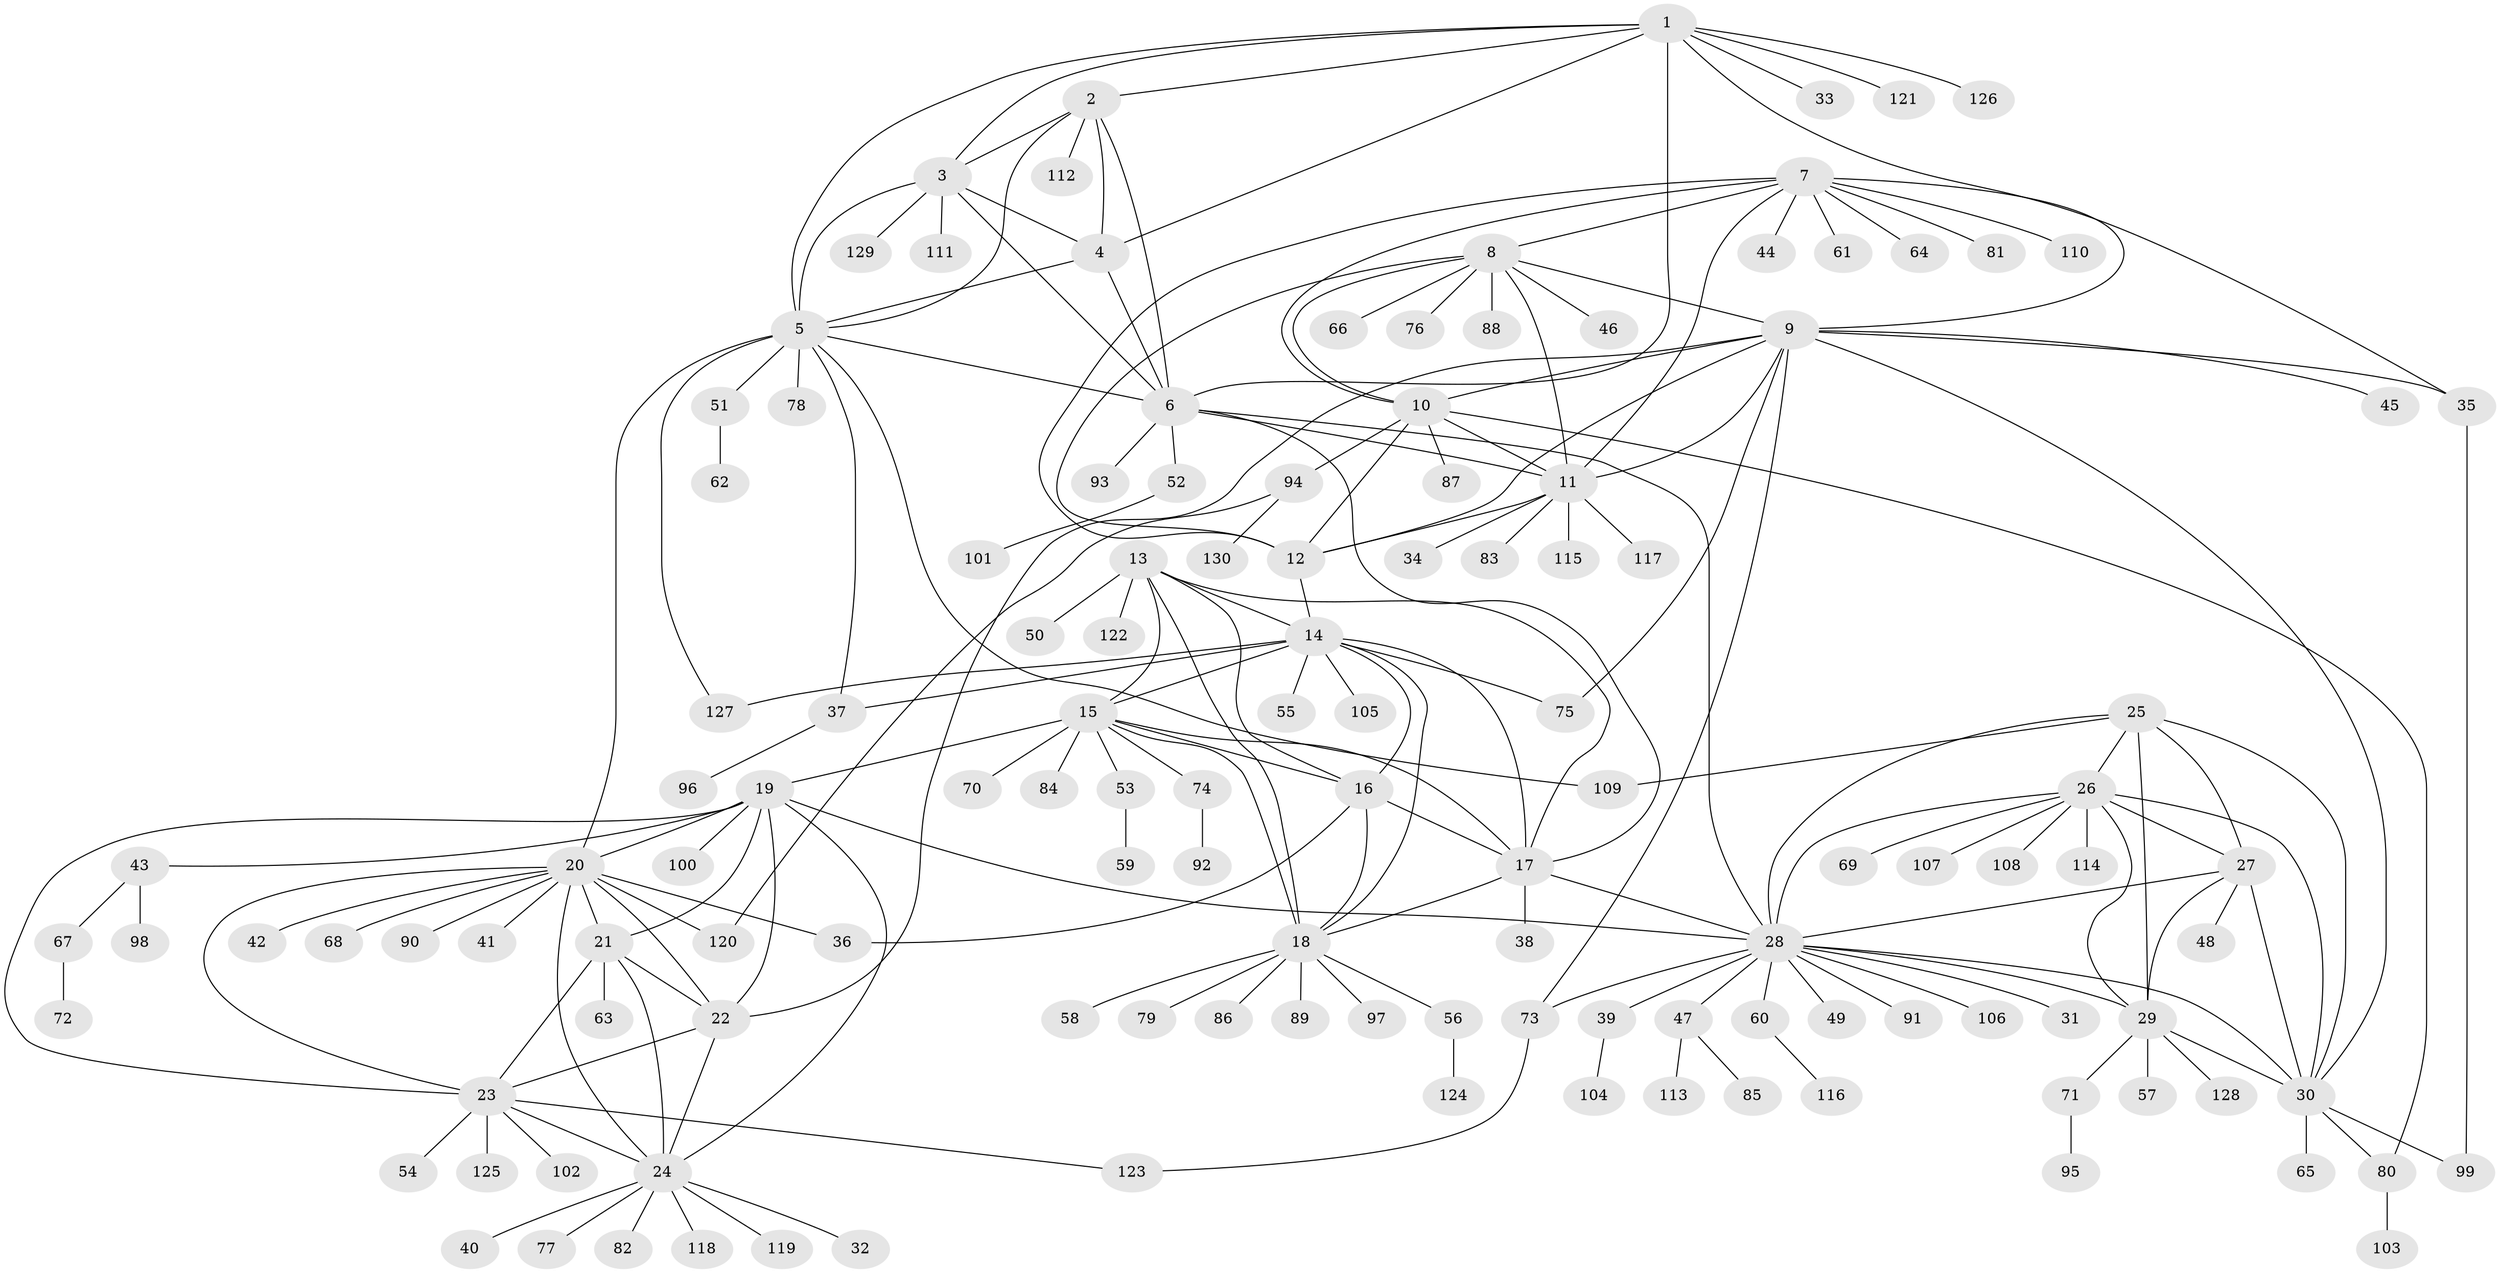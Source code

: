 // Generated by graph-tools (version 1.1) at 2025/37/03/09/25 02:37:25]
// undirected, 130 vertices, 196 edges
graph export_dot {
graph [start="1"]
  node [color=gray90,style=filled];
  1;
  2;
  3;
  4;
  5;
  6;
  7;
  8;
  9;
  10;
  11;
  12;
  13;
  14;
  15;
  16;
  17;
  18;
  19;
  20;
  21;
  22;
  23;
  24;
  25;
  26;
  27;
  28;
  29;
  30;
  31;
  32;
  33;
  34;
  35;
  36;
  37;
  38;
  39;
  40;
  41;
  42;
  43;
  44;
  45;
  46;
  47;
  48;
  49;
  50;
  51;
  52;
  53;
  54;
  55;
  56;
  57;
  58;
  59;
  60;
  61;
  62;
  63;
  64;
  65;
  66;
  67;
  68;
  69;
  70;
  71;
  72;
  73;
  74;
  75;
  76;
  77;
  78;
  79;
  80;
  81;
  82;
  83;
  84;
  85;
  86;
  87;
  88;
  89;
  90;
  91;
  92;
  93;
  94;
  95;
  96;
  97;
  98;
  99;
  100;
  101;
  102;
  103;
  104;
  105;
  106;
  107;
  108;
  109;
  110;
  111;
  112;
  113;
  114;
  115;
  116;
  117;
  118;
  119;
  120;
  121;
  122;
  123;
  124;
  125;
  126;
  127;
  128;
  129;
  130;
  1 -- 2;
  1 -- 3;
  1 -- 4;
  1 -- 5;
  1 -- 6;
  1 -- 33;
  1 -- 35;
  1 -- 121;
  1 -- 126;
  2 -- 3;
  2 -- 4;
  2 -- 5;
  2 -- 6;
  2 -- 112;
  3 -- 4;
  3 -- 5;
  3 -- 6;
  3 -- 111;
  3 -- 129;
  4 -- 5;
  4 -- 6;
  5 -- 6;
  5 -- 20;
  5 -- 37;
  5 -- 51;
  5 -- 78;
  5 -- 109;
  5 -- 127;
  6 -- 11;
  6 -- 17;
  6 -- 28;
  6 -- 52;
  6 -- 93;
  7 -- 8;
  7 -- 9;
  7 -- 10;
  7 -- 11;
  7 -- 12;
  7 -- 44;
  7 -- 61;
  7 -- 64;
  7 -- 81;
  7 -- 110;
  8 -- 9;
  8 -- 10;
  8 -- 11;
  8 -- 12;
  8 -- 46;
  8 -- 66;
  8 -- 76;
  8 -- 88;
  9 -- 10;
  9 -- 11;
  9 -- 12;
  9 -- 22;
  9 -- 30;
  9 -- 35;
  9 -- 45;
  9 -- 73;
  9 -- 75;
  10 -- 11;
  10 -- 12;
  10 -- 80;
  10 -- 87;
  10 -- 94;
  11 -- 12;
  11 -- 34;
  11 -- 83;
  11 -- 115;
  11 -- 117;
  12 -- 14;
  13 -- 14;
  13 -- 15;
  13 -- 16;
  13 -- 17;
  13 -- 18;
  13 -- 50;
  13 -- 122;
  14 -- 15;
  14 -- 16;
  14 -- 17;
  14 -- 18;
  14 -- 37;
  14 -- 55;
  14 -- 75;
  14 -- 105;
  14 -- 127;
  15 -- 16;
  15 -- 17;
  15 -- 18;
  15 -- 19;
  15 -- 53;
  15 -- 70;
  15 -- 74;
  15 -- 84;
  16 -- 17;
  16 -- 18;
  16 -- 36;
  17 -- 18;
  17 -- 28;
  17 -- 38;
  18 -- 56;
  18 -- 58;
  18 -- 79;
  18 -- 86;
  18 -- 89;
  18 -- 97;
  19 -- 20;
  19 -- 21;
  19 -- 22;
  19 -- 23;
  19 -- 24;
  19 -- 28;
  19 -- 43;
  19 -- 100;
  20 -- 21;
  20 -- 22;
  20 -- 23;
  20 -- 24;
  20 -- 36;
  20 -- 41;
  20 -- 42;
  20 -- 68;
  20 -- 90;
  20 -- 120;
  21 -- 22;
  21 -- 23;
  21 -- 24;
  21 -- 63;
  22 -- 23;
  22 -- 24;
  23 -- 24;
  23 -- 54;
  23 -- 102;
  23 -- 123;
  23 -- 125;
  24 -- 32;
  24 -- 40;
  24 -- 77;
  24 -- 82;
  24 -- 118;
  24 -- 119;
  25 -- 26;
  25 -- 27;
  25 -- 28;
  25 -- 29;
  25 -- 30;
  25 -- 109;
  26 -- 27;
  26 -- 28;
  26 -- 29;
  26 -- 30;
  26 -- 69;
  26 -- 107;
  26 -- 108;
  26 -- 114;
  27 -- 28;
  27 -- 29;
  27 -- 30;
  27 -- 48;
  28 -- 29;
  28 -- 30;
  28 -- 31;
  28 -- 39;
  28 -- 47;
  28 -- 49;
  28 -- 60;
  28 -- 73;
  28 -- 91;
  28 -- 106;
  29 -- 30;
  29 -- 57;
  29 -- 71;
  29 -- 128;
  30 -- 65;
  30 -- 80;
  30 -- 99;
  35 -- 99;
  37 -- 96;
  39 -- 104;
  43 -- 67;
  43 -- 98;
  47 -- 85;
  47 -- 113;
  51 -- 62;
  52 -- 101;
  53 -- 59;
  56 -- 124;
  60 -- 116;
  67 -- 72;
  71 -- 95;
  73 -- 123;
  74 -- 92;
  80 -- 103;
  94 -- 120;
  94 -- 130;
}
